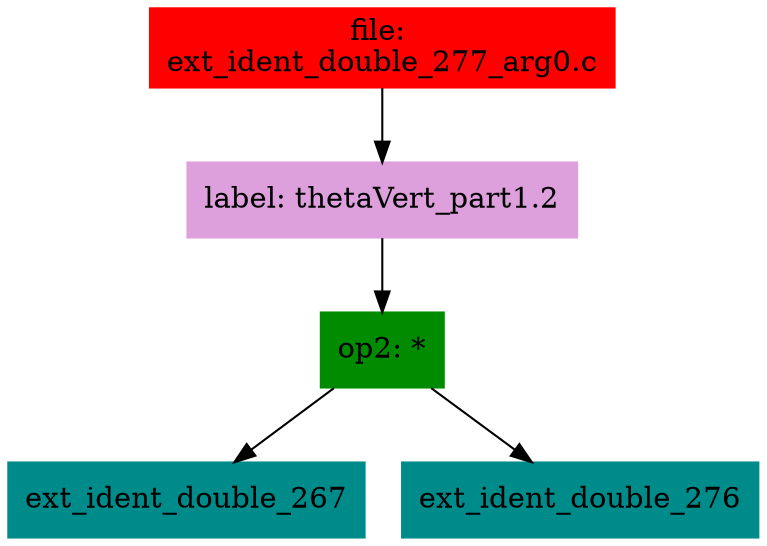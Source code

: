digraph G {
node [shape=box]

0 [label="file: 
ext_ident_double_277_arg0.c",color=red, style=filled]
1 [label="label: thetaVert_part1.2",color=plum, style=filled]
0 -> 1
2 [label="op2: *",color=green4, style=filled]
1 -> 2
3 [label="ext_ident_double_267",color=cyan4, style=filled]
2 -> 3
37 [label="ext_ident_double_276",color=cyan4, style=filled]
2 -> 37


}

